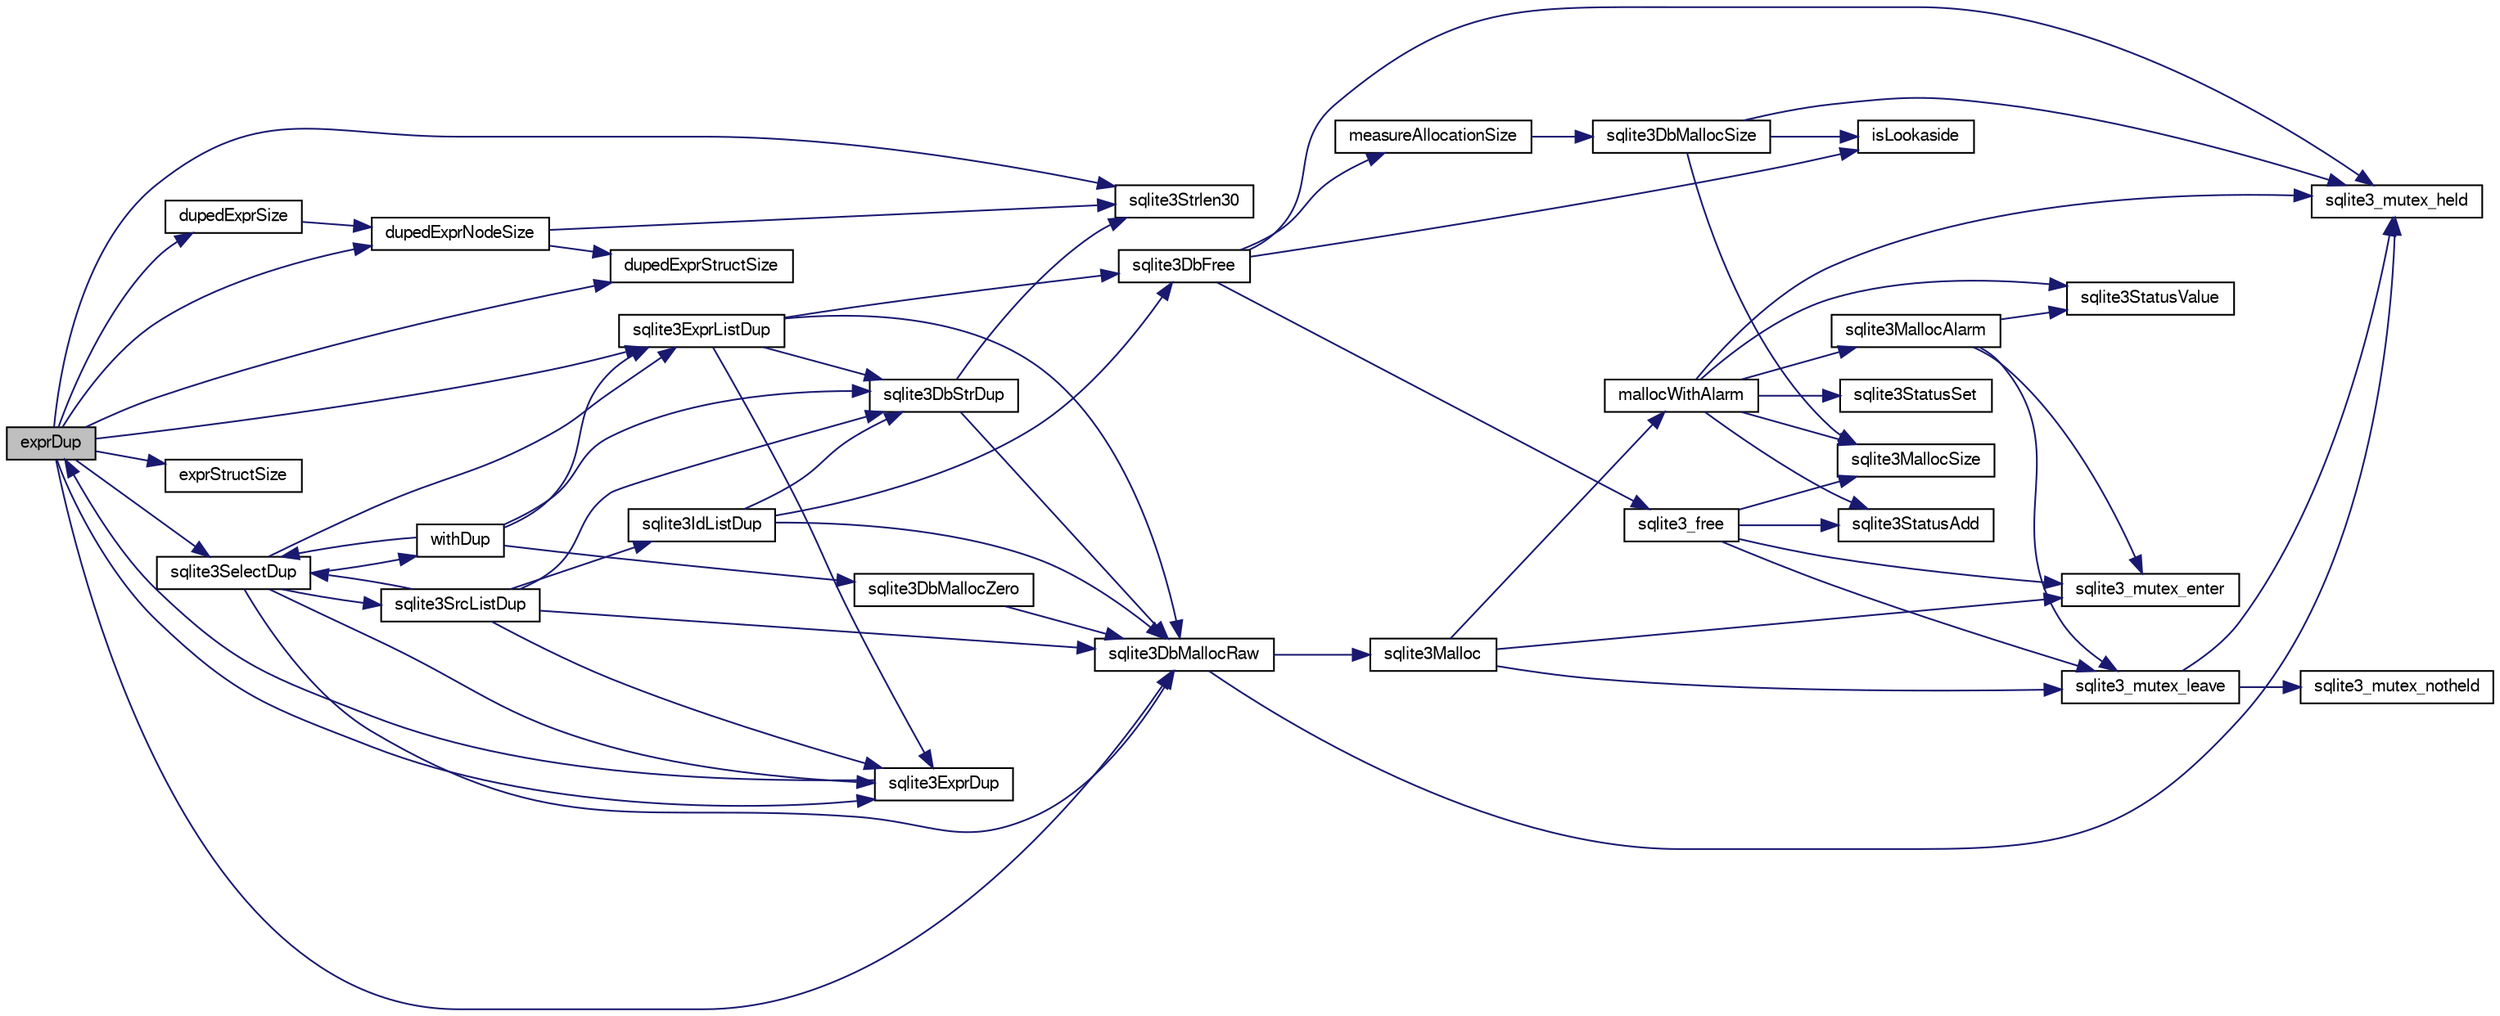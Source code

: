 digraph "exprDup"
{
  edge [fontname="FreeSans",fontsize="10",labelfontname="FreeSans",labelfontsize="10"];
  node [fontname="FreeSans",fontsize="10",shape=record];
  rankdir="LR";
  Node106232 [label="exprDup",height=0.2,width=0.4,color="black", fillcolor="grey75", style="filled", fontcolor="black"];
  Node106232 -> Node106233 [color="midnightblue",fontsize="10",style="solid",fontname="FreeSans"];
  Node106233 [label="sqlite3DbMallocRaw",height=0.2,width=0.4,color="black", fillcolor="white", style="filled",URL="$sqlite3_8c.html#abbe8be0cf7175e11ddc3e2218fad924e"];
  Node106233 -> Node106234 [color="midnightblue",fontsize="10",style="solid",fontname="FreeSans"];
  Node106234 [label="sqlite3_mutex_held",height=0.2,width=0.4,color="black", fillcolor="white", style="filled",URL="$sqlite3_8c.html#acf77da68932b6bc163c5e68547ecc3e7"];
  Node106233 -> Node106235 [color="midnightblue",fontsize="10",style="solid",fontname="FreeSans"];
  Node106235 [label="sqlite3Malloc",height=0.2,width=0.4,color="black", fillcolor="white", style="filled",URL="$sqlite3_8c.html#a361a2eaa846b1885f123abe46f5d8b2b"];
  Node106235 -> Node106236 [color="midnightblue",fontsize="10",style="solid",fontname="FreeSans"];
  Node106236 [label="sqlite3_mutex_enter",height=0.2,width=0.4,color="black", fillcolor="white", style="filled",URL="$sqlite3_8c.html#a1c12cde690bd89f104de5cbad12a6bf5"];
  Node106235 -> Node106237 [color="midnightblue",fontsize="10",style="solid",fontname="FreeSans"];
  Node106237 [label="mallocWithAlarm",height=0.2,width=0.4,color="black", fillcolor="white", style="filled",URL="$sqlite3_8c.html#ab070d5cf8e48ec8a6a43cf025d48598b"];
  Node106237 -> Node106234 [color="midnightblue",fontsize="10",style="solid",fontname="FreeSans"];
  Node106237 -> Node106238 [color="midnightblue",fontsize="10",style="solid",fontname="FreeSans"];
  Node106238 [label="sqlite3StatusSet",height=0.2,width=0.4,color="black", fillcolor="white", style="filled",URL="$sqlite3_8c.html#afec7586c01fcb5ea17dc9d7725a589d9"];
  Node106237 -> Node106239 [color="midnightblue",fontsize="10",style="solid",fontname="FreeSans"];
  Node106239 [label="sqlite3StatusValue",height=0.2,width=0.4,color="black", fillcolor="white", style="filled",URL="$sqlite3_8c.html#a30b8ac296c6e200c1fa57708d52c6ef6"];
  Node106237 -> Node106240 [color="midnightblue",fontsize="10",style="solid",fontname="FreeSans"];
  Node106240 [label="sqlite3MallocAlarm",height=0.2,width=0.4,color="black", fillcolor="white", style="filled",URL="$sqlite3_8c.html#ada66988e8471d1198f3219c062377508"];
  Node106240 -> Node106239 [color="midnightblue",fontsize="10",style="solid",fontname="FreeSans"];
  Node106240 -> Node106241 [color="midnightblue",fontsize="10",style="solid",fontname="FreeSans"];
  Node106241 [label="sqlite3_mutex_leave",height=0.2,width=0.4,color="black", fillcolor="white", style="filled",URL="$sqlite3_8c.html#a5838d235601dbd3c1fa993555c6bcc93"];
  Node106241 -> Node106234 [color="midnightblue",fontsize="10",style="solid",fontname="FreeSans"];
  Node106241 -> Node106242 [color="midnightblue",fontsize="10",style="solid",fontname="FreeSans"];
  Node106242 [label="sqlite3_mutex_notheld",height=0.2,width=0.4,color="black", fillcolor="white", style="filled",URL="$sqlite3_8c.html#a83967c837c1c000d3b5adcfaa688f5dc"];
  Node106240 -> Node106236 [color="midnightblue",fontsize="10",style="solid",fontname="FreeSans"];
  Node106237 -> Node106243 [color="midnightblue",fontsize="10",style="solid",fontname="FreeSans"];
  Node106243 [label="sqlite3MallocSize",height=0.2,width=0.4,color="black", fillcolor="white", style="filled",URL="$sqlite3_8c.html#acf5d2a5f35270bafb050bd2def576955"];
  Node106237 -> Node106244 [color="midnightblue",fontsize="10",style="solid",fontname="FreeSans"];
  Node106244 [label="sqlite3StatusAdd",height=0.2,width=0.4,color="black", fillcolor="white", style="filled",URL="$sqlite3_8c.html#afa029f93586aeab4cc85360905dae9cd"];
  Node106235 -> Node106241 [color="midnightblue",fontsize="10",style="solid",fontname="FreeSans"];
  Node106232 -> Node106245 [color="midnightblue",fontsize="10",style="solid",fontname="FreeSans"];
  Node106245 [label="dupedExprSize",height=0.2,width=0.4,color="black", fillcolor="white", style="filled",URL="$sqlite3_8c.html#a9c79c04ad08e45cf19c143c6de3b634c"];
  Node106245 -> Node106246 [color="midnightblue",fontsize="10",style="solid",fontname="FreeSans"];
  Node106246 [label="dupedExprNodeSize",height=0.2,width=0.4,color="black", fillcolor="white", style="filled",URL="$sqlite3_8c.html#ad2b8ec81910e74d2a6a73250a7d82801"];
  Node106246 -> Node106247 [color="midnightblue",fontsize="10",style="solid",fontname="FreeSans"];
  Node106247 [label="dupedExprStructSize",height=0.2,width=0.4,color="black", fillcolor="white", style="filled",URL="$sqlite3_8c.html#ac6b4cf7bb7f9249aa2e5d311fe2e4998"];
  Node106246 -> Node106248 [color="midnightblue",fontsize="10",style="solid",fontname="FreeSans"];
  Node106248 [label="sqlite3Strlen30",height=0.2,width=0.4,color="black", fillcolor="white", style="filled",URL="$sqlite3_8c.html#a3dcd80ba41f1a308193dee74857b62a7"];
  Node106232 -> Node106247 [color="midnightblue",fontsize="10",style="solid",fontname="FreeSans"];
  Node106232 -> Node106248 [color="midnightblue",fontsize="10",style="solid",fontname="FreeSans"];
  Node106232 -> Node106249 [color="midnightblue",fontsize="10",style="solid",fontname="FreeSans"];
  Node106249 [label="exprStructSize",height=0.2,width=0.4,color="black", fillcolor="white", style="filled",URL="$sqlite3_8c.html#a8fe8a668c35e1c51cb67ab0e991f484e"];
  Node106232 -> Node106250 [color="midnightblue",fontsize="10",style="solid",fontname="FreeSans"];
  Node106250 [label="sqlite3SelectDup",height=0.2,width=0.4,color="black", fillcolor="white", style="filled",URL="$sqlite3_8c.html#af8a7f75590dced000c27784d90b57b87"];
  Node106250 -> Node106233 [color="midnightblue",fontsize="10",style="solid",fontname="FreeSans"];
  Node106250 -> Node106251 [color="midnightblue",fontsize="10",style="solid",fontname="FreeSans"];
  Node106251 [label="sqlite3ExprListDup",height=0.2,width=0.4,color="black", fillcolor="white", style="filled",URL="$sqlite3_8c.html#abfb0903f2fc516fcceec37b3489d528c"];
  Node106251 -> Node106233 [color="midnightblue",fontsize="10",style="solid",fontname="FreeSans"];
  Node106251 -> Node106252 [color="midnightblue",fontsize="10",style="solid",fontname="FreeSans"];
  Node106252 [label="sqlite3DbFree",height=0.2,width=0.4,color="black", fillcolor="white", style="filled",URL="$sqlite3_8c.html#ac70ab821a6607b4a1b909582dc37a069"];
  Node106252 -> Node106234 [color="midnightblue",fontsize="10",style="solid",fontname="FreeSans"];
  Node106252 -> Node106253 [color="midnightblue",fontsize="10",style="solid",fontname="FreeSans"];
  Node106253 [label="measureAllocationSize",height=0.2,width=0.4,color="black", fillcolor="white", style="filled",URL="$sqlite3_8c.html#a45731e644a22fdb756e2b6337224217a"];
  Node106253 -> Node106254 [color="midnightblue",fontsize="10",style="solid",fontname="FreeSans"];
  Node106254 [label="sqlite3DbMallocSize",height=0.2,width=0.4,color="black", fillcolor="white", style="filled",URL="$sqlite3_8c.html#aa397e5a8a03495203a0767abf0a71f86"];
  Node106254 -> Node106243 [color="midnightblue",fontsize="10",style="solid",fontname="FreeSans"];
  Node106254 -> Node106234 [color="midnightblue",fontsize="10",style="solid",fontname="FreeSans"];
  Node106254 -> Node106255 [color="midnightblue",fontsize="10",style="solid",fontname="FreeSans"];
  Node106255 [label="isLookaside",height=0.2,width=0.4,color="black", fillcolor="white", style="filled",URL="$sqlite3_8c.html#a770fa05ff9717b75e16f4d968a77b897"];
  Node106252 -> Node106255 [color="midnightblue",fontsize="10",style="solid",fontname="FreeSans"];
  Node106252 -> Node106256 [color="midnightblue",fontsize="10",style="solid",fontname="FreeSans"];
  Node106256 [label="sqlite3_free",height=0.2,width=0.4,color="black", fillcolor="white", style="filled",URL="$sqlite3_8c.html#a6552349e36a8a691af5487999ab09519"];
  Node106256 -> Node106236 [color="midnightblue",fontsize="10",style="solid",fontname="FreeSans"];
  Node106256 -> Node106244 [color="midnightblue",fontsize="10",style="solid",fontname="FreeSans"];
  Node106256 -> Node106243 [color="midnightblue",fontsize="10",style="solid",fontname="FreeSans"];
  Node106256 -> Node106241 [color="midnightblue",fontsize="10",style="solid",fontname="FreeSans"];
  Node106251 -> Node106257 [color="midnightblue",fontsize="10",style="solid",fontname="FreeSans"];
  Node106257 [label="sqlite3ExprDup",height=0.2,width=0.4,color="black", fillcolor="white", style="filled",URL="$sqlite3_8c.html#a509095508224c9f99698d86205234209"];
  Node106257 -> Node106232 [color="midnightblue",fontsize="10",style="solid",fontname="FreeSans"];
  Node106251 -> Node106258 [color="midnightblue",fontsize="10",style="solid",fontname="FreeSans"];
  Node106258 [label="sqlite3DbStrDup",height=0.2,width=0.4,color="black", fillcolor="white", style="filled",URL="$sqlite3_8c.html#a0ec4772ee6de7316ecd1e6cabb1beeef"];
  Node106258 -> Node106248 [color="midnightblue",fontsize="10",style="solid",fontname="FreeSans"];
  Node106258 -> Node106233 [color="midnightblue",fontsize="10",style="solid",fontname="FreeSans"];
  Node106250 -> Node106259 [color="midnightblue",fontsize="10",style="solid",fontname="FreeSans"];
  Node106259 [label="sqlite3SrcListDup",height=0.2,width=0.4,color="black", fillcolor="white", style="filled",URL="$sqlite3_8c.html#a915ece76ebeede6852f63a447753ef9f"];
  Node106259 -> Node106233 [color="midnightblue",fontsize="10",style="solid",fontname="FreeSans"];
  Node106259 -> Node106258 [color="midnightblue",fontsize="10",style="solid",fontname="FreeSans"];
  Node106259 -> Node106250 [color="midnightblue",fontsize="10",style="solid",fontname="FreeSans"];
  Node106259 -> Node106257 [color="midnightblue",fontsize="10",style="solid",fontname="FreeSans"];
  Node106259 -> Node106260 [color="midnightblue",fontsize="10",style="solid",fontname="FreeSans"];
  Node106260 [label="sqlite3IdListDup",height=0.2,width=0.4,color="black", fillcolor="white", style="filled",URL="$sqlite3_8c.html#ac93854367d6e355c60ac6f40f3fe69a1"];
  Node106260 -> Node106233 [color="midnightblue",fontsize="10",style="solid",fontname="FreeSans"];
  Node106260 -> Node106252 [color="midnightblue",fontsize="10",style="solid",fontname="FreeSans"];
  Node106260 -> Node106258 [color="midnightblue",fontsize="10",style="solid",fontname="FreeSans"];
  Node106250 -> Node106257 [color="midnightblue",fontsize="10",style="solid",fontname="FreeSans"];
  Node106250 -> Node106261 [color="midnightblue",fontsize="10",style="solid",fontname="FreeSans"];
  Node106261 [label="withDup",height=0.2,width=0.4,color="black", fillcolor="white", style="filled",URL="$sqlite3_8c.html#a3f4d4194e35fd64b629b1533c50ffd7a"];
  Node106261 -> Node106262 [color="midnightblue",fontsize="10",style="solid",fontname="FreeSans"];
  Node106262 [label="sqlite3DbMallocZero",height=0.2,width=0.4,color="black", fillcolor="white", style="filled",URL="$sqlite3_8c.html#a49cfebac9d6067a03442c92af73f33e4"];
  Node106262 -> Node106233 [color="midnightblue",fontsize="10",style="solid",fontname="FreeSans"];
  Node106261 -> Node106250 [color="midnightblue",fontsize="10",style="solid",fontname="FreeSans"];
  Node106261 -> Node106251 [color="midnightblue",fontsize="10",style="solid",fontname="FreeSans"];
  Node106261 -> Node106258 [color="midnightblue",fontsize="10",style="solid",fontname="FreeSans"];
  Node106232 -> Node106251 [color="midnightblue",fontsize="10",style="solid",fontname="FreeSans"];
  Node106232 -> Node106246 [color="midnightblue",fontsize="10",style="solid",fontname="FreeSans"];
  Node106232 -> Node106257 [color="midnightblue",fontsize="10",style="solid",fontname="FreeSans"];
}
